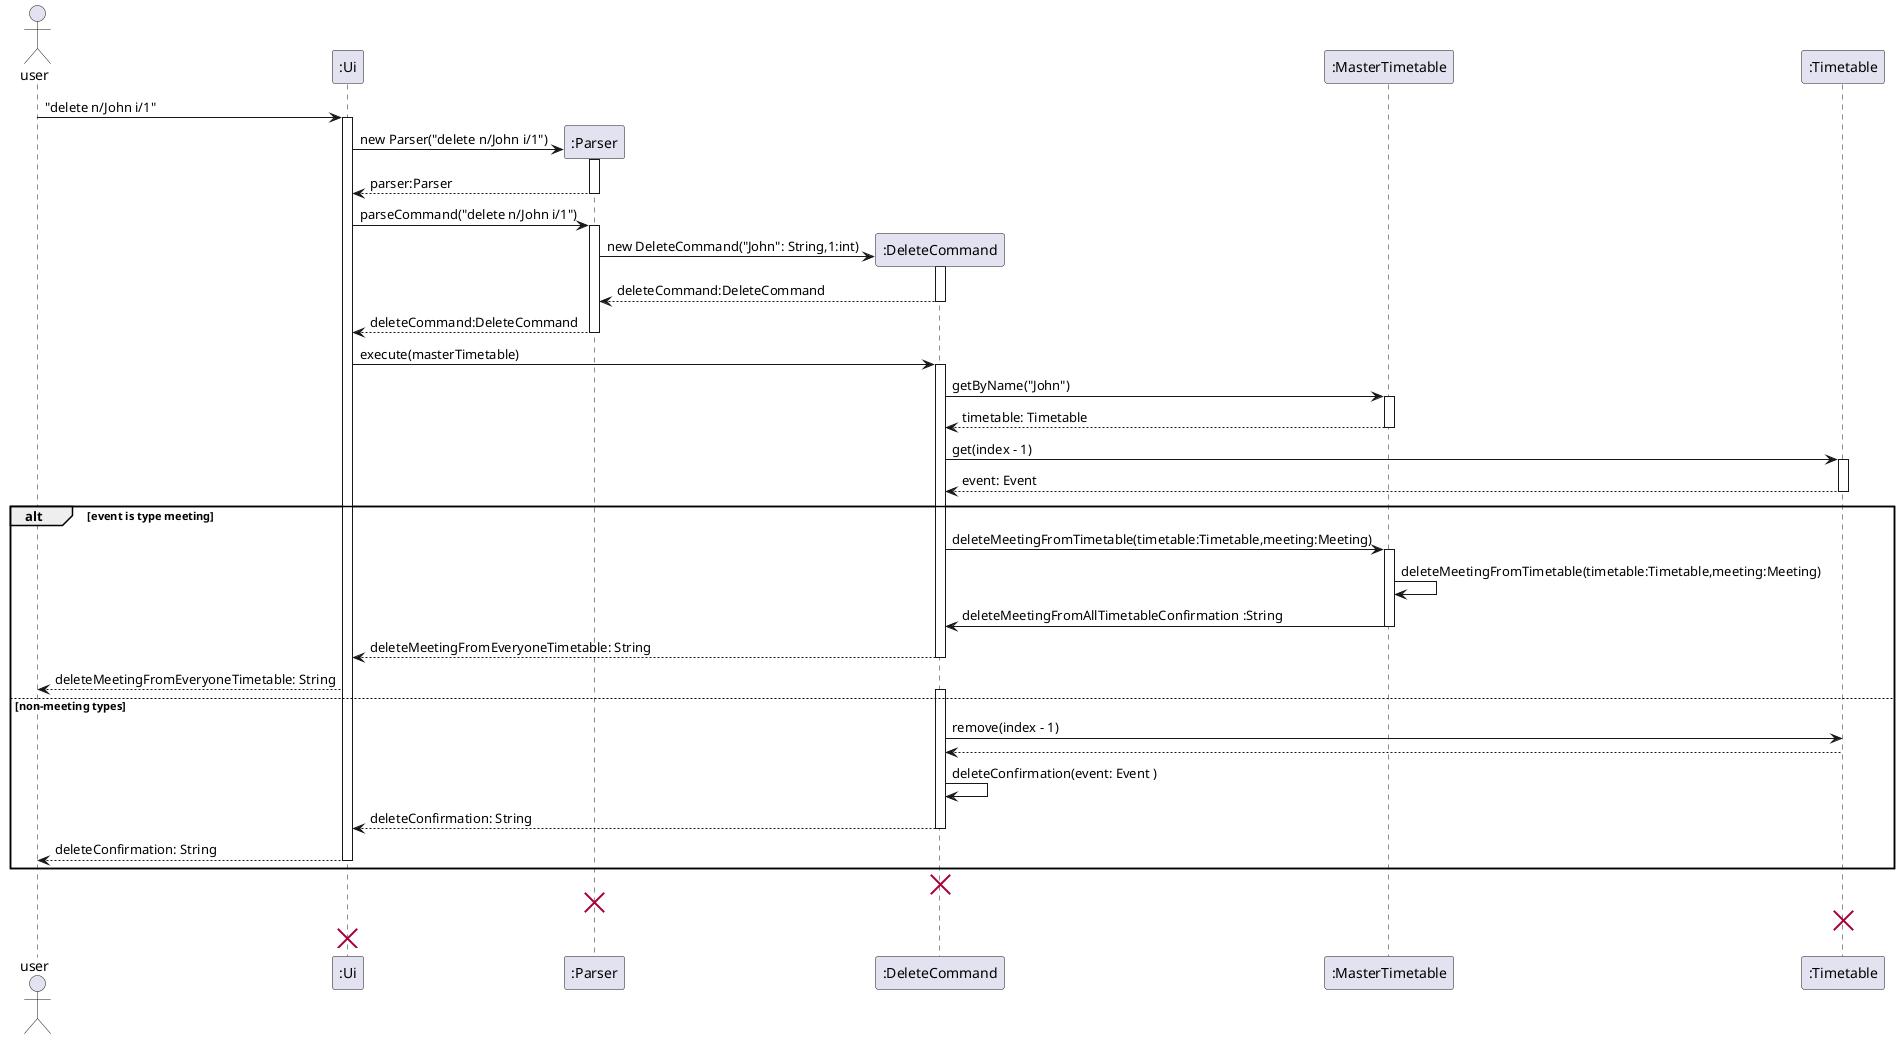 @startuml
actor user

user -> ":Ui" ++ : "delete n/John i/1"
create ":Parser"
":Ui" -> ":Parser" ++: new Parser("delete n/John i/1")
":Parser" --> ":Ui" --: parser:Parser
":Ui" -> ":Parser" ++: parseCommand("delete n/John i/1")
create ":DeleteCommand"
":Parser" -> ":DeleteCommand" ++: new DeleteCommand("John": String,1:int)
":DeleteCommand" --> ":Parser" --: deleteCommand:DeleteCommand
":Parser" --> ":Ui" --: deleteCommand:DeleteCommand
":Ui" -> ":DeleteCommand" ++: execute(masterTimetable)
":DeleteCommand" -> ":MasterTimetable" ++: getByName("John")
":MasterTimetable" --> ":DeleteCommand" -- : timetable: Timetable
":DeleteCommand" -> ":Timetable" ++: get(index - 1)
":Timetable" --> ":DeleteCommand" -- : event: Event
alt event is type meeting
":DeleteCommand" -> ":MasterTimetable" ++: deleteMeetingFromTimetable(timetable:Timetable,meeting:Meeting)
":MasterTimetable" -> ":MasterTimetable" : deleteMeetingFromTimetable(timetable:Timetable,meeting:Meeting)
":MasterTimetable" -> ":DeleteCommand" --: deleteMeetingFromAllTimetableConfirmation :String
":DeleteCommand" --> ":Ui" --: deleteMeetingFromEveryoneTimetable: String
":Ui" --> "user" : deleteMeetingFromEveryoneTimetable: String

else non-meeting types
activate ":DeleteCommand"
":DeleteCommand" -> ":Timetable" : remove(index - 1)
":Timetable" --> ":DeleteCommand" --:
":DeleteCommand" -> ":DeleteCommand" : deleteConfirmation(event: Event )
":DeleteCommand" --> ":Ui" --: deleteConfirmation: String
":Ui" --> "user" --: deleteConfirmation: String
end
destroy ":DeleteCommand"
destroy ":Parser"
destroy ":Timetable"
destroy ":Ui"
@enduml